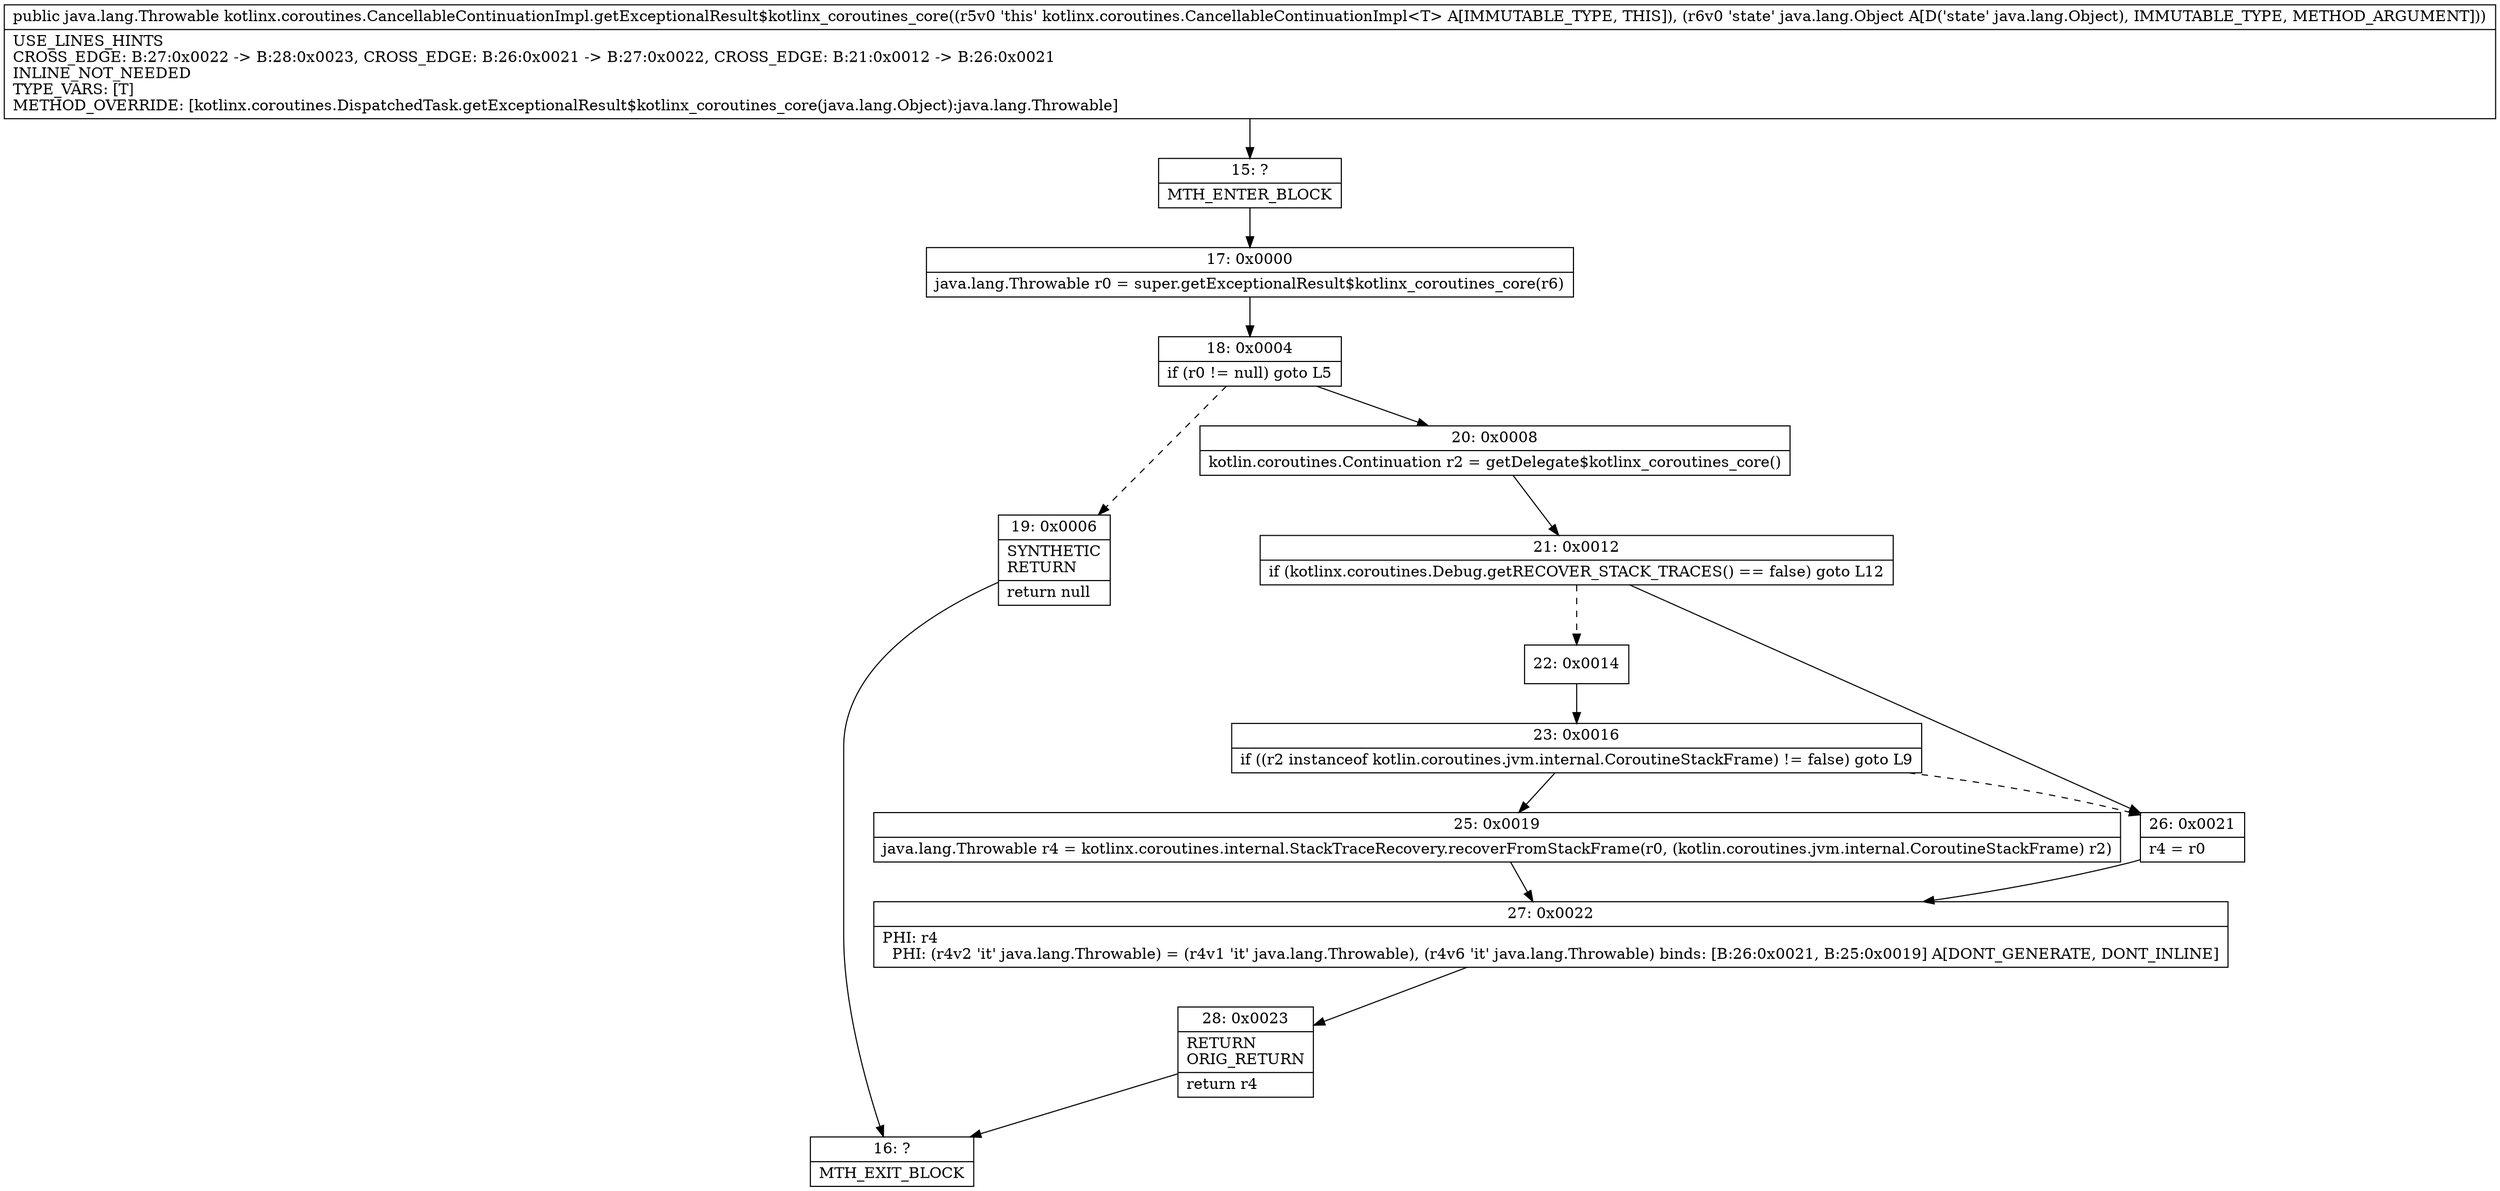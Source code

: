 digraph "CFG forkotlinx.coroutines.CancellableContinuationImpl.getExceptionalResult$kotlinx_coroutines_core(Ljava\/lang\/Object;)Ljava\/lang\/Throwable;" {
Node_15 [shape=record,label="{15\:\ ?|MTH_ENTER_BLOCK\l}"];
Node_17 [shape=record,label="{17\:\ 0x0000|java.lang.Throwable r0 = super.getExceptionalResult$kotlinx_coroutines_core(r6)\l}"];
Node_18 [shape=record,label="{18\:\ 0x0004|if (r0 != null) goto L5\l}"];
Node_19 [shape=record,label="{19\:\ 0x0006|SYNTHETIC\lRETURN\l|return null\l}"];
Node_16 [shape=record,label="{16\:\ ?|MTH_EXIT_BLOCK\l}"];
Node_20 [shape=record,label="{20\:\ 0x0008|kotlin.coroutines.Continuation r2 = getDelegate$kotlinx_coroutines_core()\l}"];
Node_21 [shape=record,label="{21\:\ 0x0012|if (kotlinx.coroutines.Debug.getRECOVER_STACK_TRACES() == false) goto L12\l}"];
Node_22 [shape=record,label="{22\:\ 0x0014}"];
Node_23 [shape=record,label="{23\:\ 0x0016|if ((r2 instanceof kotlin.coroutines.jvm.internal.CoroutineStackFrame) != false) goto L9\l}"];
Node_25 [shape=record,label="{25\:\ 0x0019|java.lang.Throwable r4 = kotlinx.coroutines.internal.StackTraceRecovery.recoverFromStackFrame(r0, (kotlin.coroutines.jvm.internal.CoroutineStackFrame) r2)\l}"];
Node_27 [shape=record,label="{27\:\ 0x0022|PHI: r4 \l  PHI: (r4v2 'it' java.lang.Throwable) = (r4v1 'it' java.lang.Throwable), (r4v6 'it' java.lang.Throwable) binds: [B:26:0x0021, B:25:0x0019] A[DONT_GENERATE, DONT_INLINE]\l}"];
Node_28 [shape=record,label="{28\:\ 0x0023|RETURN\lORIG_RETURN\l|return r4\l}"];
Node_26 [shape=record,label="{26\:\ 0x0021|r4 = r0\l}"];
MethodNode[shape=record,label="{public java.lang.Throwable kotlinx.coroutines.CancellableContinuationImpl.getExceptionalResult$kotlinx_coroutines_core((r5v0 'this' kotlinx.coroutines.CancellableContinuationImpl\<T\> A[IMMUTABLE_TYPE, THIS]), (r6v0 'state' java.lang.Object A[D('state' java.lang.Object), IMMUTABLE_TYPE, METHOD_ARGUMENT]))  | USE_LINES_HINTS\lCROSS_EDGE: B:27:0x0022 \-\> B:28:0x0023, CROSS_EDGE: B:26:0x0021 \-\> B:27:0x0022, CROSS_EDGE: B:21:0x0012 \-\> B:26:0x0021\lINLINE_NOT_NEEDED\lTYPE_VARS: [T]\lMETHOD_OVERRIDE: [kotlinx.coroutines.DispatchedTask.getExceptionalResult$kotlinx_coroutines_core(java.lang.Object):java.lang.Throwable]\l}"];
MethodNode -> Node_15;Node_15 -> Node_17;
Node_17 -> Node_18;
Node_18 -> Node_19[style=dashed];
Node_18 -> Node_20;
Node_19 -> Node_16;
Node_20 -> Node_21;
Node_21 -> Node_22[style=dashed];
Node_21 -> Node_26;
Node_22 -> Node_23;
Node_23 -> Node_25;
Node_23 -> Node_26[style=dashed];
Node_25 -> Node_27;
Node_27 -> Node_28;
Node_28 -> Node_16;
Node_26 -> Node_27;
}

